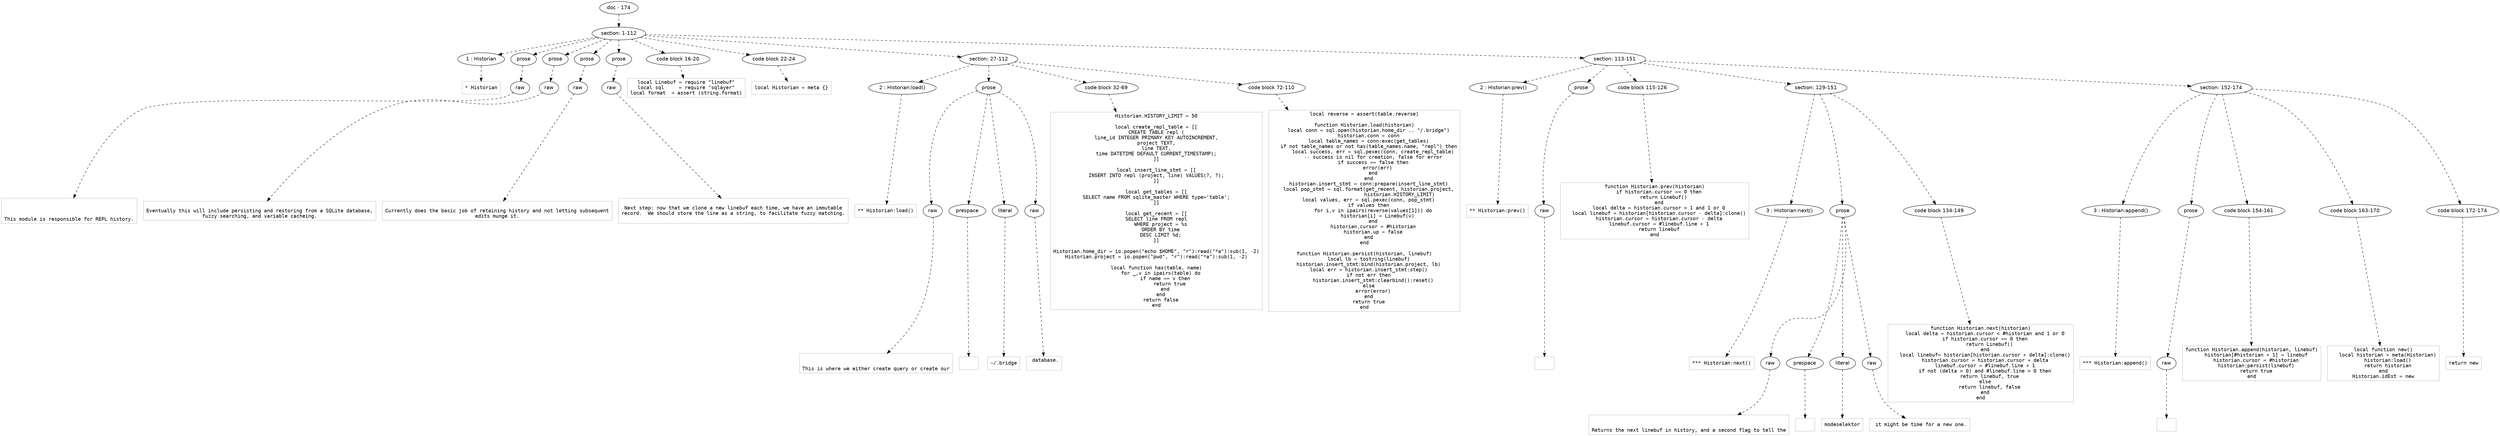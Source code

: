 digraph lpegNode {

node [fontname=Helvetica]
edge [style=dashed]

doc_0 [label="doc - 174"]


doc_0 -> { section_1}
{rank=same; section_1}

section_1 [label="section: 1-112"]


// END RANK doc_0

section_1 -> { header_2 prose_3 prose_4 prose_5 prose_6 codeblock_7 codeblock_8 section_9 section_10}
{rank=same; header_2 prose_3 prose_4 prose_5 prose_6 codeblock_7 codeblock_8 section_9 section_10}

header_2 [label="1 : Historian"]

prose_3 [label="prose"]

prose_4 [label="prose"]

prose_5 [label="prose"]

prose_6 [label="prose"]

codeblock_7 [label="code block 16-20"]

codeblock_8 [label="code block 22-24"]

section_9 [label="section: 27-112"]

section_10 [label="section: 113-151"]


// END RANK section_1

header_2 -> leaf_11
leaf_11  [color=Gray,shape=rectangle,fontname=Inconsolata,label="* Historian"]
// END RANK header_2

prose_3 -> { raw_12}
{rank=same; raw_12}

raw_12 [label="raw"]


// END RANK prose_3

raw_12 -> leaf_13
leaf_13  [color=Gray,shape=rectangle,fontname=Inconsolata,label="


This module is responsible for REPL history.
"]
// END RANK raw_12

prose_4 -> { raw_14}
{rank=same; raw_14}

raw_14 [label="raw"]


// END RANK prose_4

raw_14 -> leaf_15
leaf_15  [color=Gray,shape=rectangle,fontname=Inconsolata,label="
Eventually this will include persisting and restoring from a SQLite database,
fuzzy searching, and variable cacheing.
"]
// END RANK raw_14

prose_5 -> { raw_16}
{rank=same; raw_16}

raw_16 [label="raw"]


// END RANK prose_5

raw_16 -> leaf_17
leaf_17  [color=Gray,shape=rectangle,fontname=Inconsolata,label="
Currently does the basic job of retaining history and not letting subsequent
edits munge it.
"]
// END RANK raw_16

prose_6 -> { raw_18}
{rank=same; raw_18}

raw_18 [label="raw"]


// END RANK prose_6

raw_18 -> leaf_19
leaf_19  [color=Gray,shape=rectangle,fontname=Inconsolata,label="
Next step: now that we clone a new linebuf each time, we have an immutable
record.  We should store the line as a string, to facilitate fuzzy matching.

"]
// END RANK raw_18

codeblock_7 -> leaf_20
leaf_20  [color=Gray,shape=rectangle,fontname=Inconsolata,label="local Linebuf = require \"linebuf\"
local sql     = require \"sqlayer\"
local format  = assert (string.format)"]
// END RANK codeblock_7

codeblock_8 -> leaf_21
leaf_21  [color=Gray,shape=rectangle,fontname=Inconsolata,label="local Historian = meta {}"]
// END RANK codeblock_8

section_9 -> { header_22 prose_23 codeblock_24 codeblock_25}
{rank=same; header_22 prose_23 codeblock_24 codeblock_25}

header_22 [label="2 : Historian:load()"]

prose_23 [label="prose"]

codeblock_24 [label="code block 32-69"]

codeblock_25 [label="code block 72-110"]


// END RANK section_9

header_22 -> leaf_26
leaf_26  [color=Gray,shape=rectangle,fontname=Inconsolata,label="** Historian:load()"]
// END RANK header_22

prose_23 -> { raw_27 prespace_28 literal_29 raw_30}
{rank=same; raw_27 prespace_28 literal_29 raw_30}

raw_27 [label="raw"]

prespace_28 [label="prespace"]

literal_29 [label="literal"]

raw_30 [label="raw"]


// END RANK prose_23

raw_27 -> leaf_31
leaf_31  [color=Gray,shape=rectangle,fontname=Inconsolata,label="

This is where we either create query or create our"]
// END RANK raw_27

prespace_28 -> leaf_32
leaf_32  [color=Gray,shape=rectangle,fontname=Inconsolata,label=" "]
// END RANK prespace_28

literal_29 -> leaf_33
leaf_33  [color=Gray,shape=rectangle,fontname=Inconsolata,label="~/.bridge"]
// END RANK literal_29

raw_30 -> leaf_34
leaf_34  [color=Gray,shape=rectangle,fontname=Inconsolata,label=" database.

"]
// END RANK raw_30

codeblock_24 -> leaf_35
leaf_35  [color=Gray,shape=rectangle,fontname=Inconsolata,label="Historian.HISTORY_LIMIT = 50

local create_repl_table = [[
CREATE TABLE repl (
line_id INTEGER PRIMARY KEY AUTOINCREMENT,
project TEXT,
line TEXT,
time DATETIME DEFAULT CURRENT_TIMESTAMP);
]]

local insert_line_stmt = [[
INSERT INTO repl (project, line) VALUES(?, ?);
]]

local get_tables = [[
SELECT name FROM sqlite_master WHERE type='table';
]]

local get_recent = [[
SELECT line FROM repl
   WHERE project = %s
   ORDER BY time
   DESC LIMIT %d;
]]

Historian.home_dir = io.popen(\"echo $HOME\", \"r\"):read(\"*a\"):sub(1, -2)
Historian.project = io.popen(\"pwd\", \"r\"):read(\"*a\"):sub(1, -2)

local function has(table, name)
   for _,v in ipairs(table) do
      if name == v then
         return true
      end
   end
   return false
end"]
// END RANK codeblock_24

codeblock_25 -> leaf_36
leaf_36  [color=Gray,shape=rectangle,fontname=Inconsolata,label="local reverse = assert(table.reverse)

function Historian.load(historian)
   local conn = sql.open(historian.home_dir .. \"/.bridge\")
   historian.conn = conn
   local table_names = conn:exec(get_tables)
   if not table_names or not has(table_names.name, \"repl\") then
      local success, err = sql.pexec(conn, create_repl_table)
      -- success is nil for creation, false for error
      if success == false then
         error(err)
      end
   end
   historian.insert_stmt = conn:prepare(insert_line_stmt)
   local pop_stmt = sql.format(get_recent, historian.project,
                        historian.HISTORY_LIMIT)
   local values, err = sql.pexec(conn, pop_stmt)
   if values then
      for i,v in ipairs(reverse(values[1])) do
         historian[i] = Linebuf(v)
      end
      historian.cursor = #historian
      historian.up = false
   end
end

function Historian.persist(historian, linebuf)
   local lb = tostring(linebuf)
   historian.insert_stmt:bind(historian.project, lb)
   local err = historian.insert_stmt:step()
   if not err then
      historian.insert_stmt:clearbind():reset()
   else
      error(error)
   end
   return true
end"]
// END RANK codeblock_25

section_10 -> { header_37 prose_38 codeblock_39 section_40 section_41}
{rank=same; header_37 prose_38 codeblock_39 section_40 section_41}

header_37 [label="2 : Historian:prev()"]

prose_38 [label="prose"]

codeblock_39 [label="code block 115-126"]

section_40 [label="section: 129-151"]

section_41 [label="section: 152-174"]


// END RANK section_10

header_37 -> leaf_42
leaf_42  [color=Gray,shape=rectangle,fontname=Inconsolata,label="** Historian:prev()"]
// END RANK header_37

prose_38 -> { raw_43}
{rank=same; raw_43}

raw_43 [label="raw"]


// END RANK prose_38

raw_43 -> leaf_44
leaf_44  [color=Gray,shape=rectangle,fontname=Inconsolata,label="
"]
// END RANK raw_43

codeblock_39 -> leaf_45
leaf_45  [color=Gray,shape=rectangle,fontname=Inconsolata,label="function Historian.prev(historian)
   if historian.cursor == 0 then
      return Linebuf()
   end
   local delta = historian.cursor > 1 and 1 or 0
   local linebuf = historian[historian.cursor - delta]:clone()
   historian.cursor = historian.cursor - delta
   linebuf.cursor = #linebuf.line + 1
   return linebuf
end"]
// END RANK codeblock_39

section_40 -> { header_46 prose_47 codeblock_48}
{rank=same; header_46 prose_47 codeblock_48}

header_46 [label="3 : Historian:next()"]

prose_47 [label="prose"]

codeblock_48 [label="code block 134-149"]


// END RANK section_40

header_46 -> leaf_49
leaf_49  [color=Gray,shape=rectangle,fontname=Inconsolata,label="*** Historian:next()"]
// END RANK header_46

prose_47 -> { raw_50 prespace_51 literal_52 raw_53}
{rank=same; raw_50 prespace_51 literal_52 raw_53}

raw_50 [label="raw"]

prespace_51 [label="prespace"]

literal_52 [label="literal"]

raw_53 [label="raw"]


// END RANK prose_47

raw_50 -> leaf_54
leaf_54  [color=Gray,shape=rectangle,fontname=Inconsolata,label="

Returns the next linebuf in history, and a second flag to tell the"]
// END RANK raw_50

prespace_51 -> leaf_55
leaf_55  [color=Gray,shape=rectangle,fontname=Inconsolata,label=""]
// END RANK prespace_51

literal_52 -> leaf_56
leaf_56  [color=Gray,shape=rectangle,fontname=Inconsolata,label="modeselektor"]
// END RANK literal_52

raw_53 -> leaf_57
leaf_57  [color=Gray,shape=rectangle,fontname=Inconsolata,label=" it might be time for a new one.
"]
// END RANK raw_53

codeblock_48 -> leaf_58
leaf_58  [color=Gray,shape=rectangle,fontname=Inconsolata,label="function Historian.next(historian)
   local delta = historian.cursor < #historian and 1 or 0
   if historian.cursor == 0 then
      return Linebuf()
   end
   local linebuf= historian[historian.cursor + delta]:clone()
   historian.cursor = historian.cursor + delta
   linebuf.cursor = #linebuf.line + 1
   if not (delta > 0) and #linebuf.line > 0 then
      return linebuf, true
   else
      return linebuf, false
   end
end"]
// END RANK codeblock_48

section_41 -> { header_59 prose_60 codeblock_61 codeblock_62 codeblock_63}
{rank=same; header_59 prose_60 codeblock_61 codeblock_62 codeblock_63}

header_59 [label="3 : Historian:append()"]

prose_60 [label="prose"]

codeblock_61 [label="code block 154-161"]

codeblock_62 [label="code block 163-170"]

codeblock_63 [label="code block 172-174"]


// END RANK section_41

header_59 -> leaf_64
leaf_64  [color=Gray,shape=rectangle,fontname=Inconsolata,label="*** Historian:append()"]
// END RANK header_59

prose_60 -> { raw_65}
{rank=same; raw_65}

raw_65 [label="raw"]


// END RANK prose_60

raw_65 -> leaf_66
leaf_66  [color=Gray,shape=rectangle,fontname=Inconsolata,label="
"]
// END RANK raw_65

codeblock_61 -> leaf_67
leaf_67  [color=Gray,shape=rectangle,fontname=Inconsolata,label="function Historian.append(historian, linebuf)
   historian[#historian + 1] = linebuf
   historian.cursor = #historian
   historian:persist(linebuf)
   return true
end"]
// END RANK codeblock_61

codeblock_62 -> leaf_68
leaf_68  [color=Gray,shape=rectangle,fontname=Inconsolata,label="local function new()
   local historian = meta(Historian)
   historian:load()
   return historian
end
Historian.idEst = new"]
// END RANK codeblock_62

codeblock_63 -> leaf_69
leaf_69  [color=Gray,shape=rectangle,fontname=Inconsolata,label="return new"]
// END RANK codeblock_63


}
